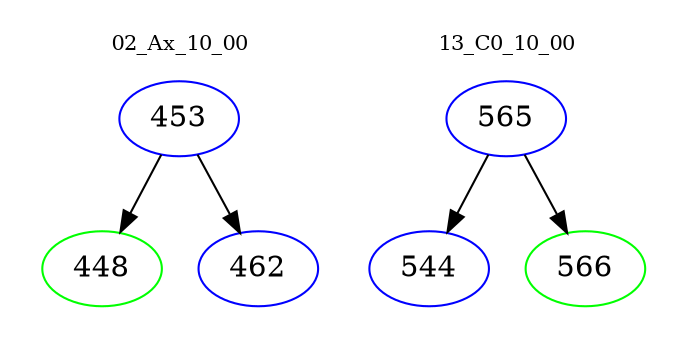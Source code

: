 digraph{
subgraph cluster_0 {
color = white
label = "02_Ax_10_00";
fontsize=10;
T0_453 [label="453", color="blue"]
T0_453 -> T0_448 [color="black"]
T0_448 [label="448", color="green"]
T0_453 -> T0_462 [color="black"]
T0_462 [label="462", color="blue"]
}
subgraph cluster_1 {
color = white
label = "13_C0_10_00";
fontsize=10;
T1_565 [label="565", color="blue"]
T1_565 -> T1_544 [color="black"]
T1_544 [label="544", color="blue"]
T1_565 -> T1_566 [color="black"]
T1_566 [label="566", color="green"]
}
}
